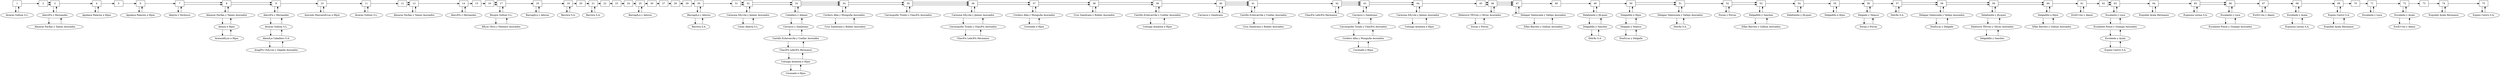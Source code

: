 digraph getAll {
graph[splines="ortho"];
Lista1[label="1",shape="box"];
elemento1[label="Alcaraz Gollum S.L."];
Lista1->elemento1;
 elemento1->Lista1;
Lista2[label="2",shape="box"];
Lista1->Lista2;
Lista3[label="3",shape="box"];
elemento2[label="AlarcÃ³n y Hernandes"];
Lista3->elemento2;
 elemento2->Lista3;
Lista2->Lista3;
elemento3[label="Almaraz FarÃ­as y Tamez Asociados",];
elemento2->elemento3;
 elemento3->elemento2;Lista2->Lista3;
Lista4[label="4",shape="box"];
elemento4[label="Apodaca Palacios e Hijos"];
Lista4->elemento4;
 elemento4->Lista4;
Lista3->Lista4;
Lista5[label="5",shape="box"];
Lista4->Lista5;
Lista6[label="6",shape="box"];
elemento5[label="Apodaca Palacios e Hijos"];
Lista6->elemento5;
 elemento5->Lista6;
Lista5->Lista6;
Lista7[label="7",shape="box"];
elemento6[label="Abeyta y Verduzco"];
Lista7->elemento6;
 elemento6->Lista7;
Lista6->Lista7;
Lista8[label="8",shape="box"];
Lista7->Lista8;
elemento7[label="Almaraz FarÃ­as y Tamez Asociados"];
Lista8->elemento7;
 elemento7->Lista8;
elemento8[label="Alonzo e Hijos",];
elemento7->elemento8;
 elemento8->elemento7;elemento9[label="ArmendÃ¡riz e Hijos",];
elemento8->elemento9;
 elemento9->elemento8;Lista7->Lista8;
Lista9[label="9",shape="box"];
elemento10[label="AlarcÃ³n y Hernandes"];
Lista9->elemento10;
 elemento10->Lista9;
elemento11[label="Alcaraz Gollum S.L.",];
elemento10->elemento11;
 elemento11->elemento10;elemento12[label="AlemÃ¡n Caballero S.A.",];
elemento11->elemento12;
 elemento12->elemento11;Lista8->Lista9;
elemento13[label="AragÃ³n ChÃ¡vez y Zepeda Asociados",];
elemento12->elemento13;
 elemento13->elemento12;Lista8->Lista9;
Lista10[label="10",shape="box"];
elemento14[label="Acevedo MascareÃ±as e Hijos"];
Lista10->elemento14;
 elemento14->Lista10;
Lista9->Lista10;
Lista11[label="11",shape="box"];
elemento15[label="Alcaraz Gollum S.L."];
Lista11->elemento15;
 elemento15->Lista11;
Lista10->Lista11;
Lista12[label="12",shape="box"];
Lista11->Lista12;
Lista13[label="13",shape="box"];
Lista12->Lista13;
elemento16[label="Almaraz FarÃ­as y Tamez Asociados"];
Lista13->elemento16;
 elemento16->Lista13;
Lista12->Lista13;
Lista14[label="14",shape="box"];
elemento17[label="AlarcÃ³n y Hernandes"];
Lista14->elemento17;
 elemento17->Lista14;
Lista13->Lista14;
Lista15[label="15",shape="box"];
Lista14->Lista15;
Lista16[label="16",shape="box"];
Lista15->Lista16;
Lista17[label="17",shape="box"];
elemento18[label="Burgos Gollum S.L."];
Lista17->elemento18;
 elemento18->Lista17;
Lista16->Lista17;
elemento19[label="BÃ¡ez Olivo y Montero Asociados",];
elemento18->elemento19;
 elemento19->elemento18;Lista16->Lista17;
Lista18[label="18",shape="box"];
elemento20[label="BarragÃ¡n y Adorno"];
Lista18->elemento20;
 elemento20->Lista18;
Lista17->Lista18;
Lista19[label="19",shape="box"];
elemento21[label="Barrera S.A."];
Lista19->elemento21;
 elemento21->Lista19;
Lista18->Lista19;
Lista20[label="20",shape="box"];
Lista19->Lista20;
Lista21[label="21",shape="box"];
elemento22[label="Barrera S.A."];
Lista21->elemento22;
 elemento22->Lista21;
Lista20->Lista21;
Lista22[label="22",shape="box"];
Lista21->Lista22;
Lista23[label="23",shape="box"];
Lista22->Lista23;
Lista24[label="24",shape="box"];
Lista23->Lista24;
Lista25[label="25",shape="box"];
elemento23[label="BarragÃ¡n y Adorno"];
Lista25->elemento23;
 elemento23->Lista25;
Lista24->Lista25;
Lista26[label="26",shape="box"];
Lista25->Lista26;
Lista27[label="27",shape="box"];
Lista26->Lista27;
Lista28[label="28",shape="box"];
Lista27->Lista28;
Lista29[label="29",shape="box"];
Lista28->Lista29;
Lista30[label="30",shape="box"];
elemento24[label="BarragÃ¡n y Adorno"];
Lista30->elemento24;
 elemento24->Lista30;
elemento25[label="Barrera S.A.",];
elemento24->elemento25;
 elemento25->elemento24;Lista29->Lista30;
Lista31[label="31",shape="box"];
Lista30->Lista31;
Lista32[label="32",shape="box"];
Lista31->Lista32;
elemento26[label="Carmona DÃ¡vila y Jaimes Asociados"];
Lista32->elemento26;
 elemento26->Lista32;
elemento27[label="Casas Abeyta S.L.",];
elemento26->elemento27;
 elemento27->elemento26;Lista31->Lista32;
Lista33[label="33",shape="box"];
elemento28[label="Caballero y Adame"];
Lista33->elemento28;
 elemento28->Lista33;
elemento29[label="Carrasco y Zambrano",];
elemento28->elemento29;
 elemento29->elemento28;Lista32->Lista33;
elemento30[label="Castillo EchevarrÃ­a y Cuellar Asociados",];
elemento29->elemento30;
 elemento30->elemento29;elemento31[label="ChacÃ³n LebrÃ³n Hermanos",];
elemento30->elemento31;
 elemento31->elemento30;elemento32[label="Colunga Armenta e Hijos",];
elemento31->elemento32;
 elemento32->elemento31;elemento33[label="Coronado e Hijos",];
elemento32->elemento33;
 elemento33->elemento32;Lista32->Lista33;
Lista34[label="34",shape="box"];
Lista33->Lista34;
elemento34[label="Cordero Alba y MunguÃ­a Asociados"];
Lista34->elemento34;
 elemento34->Lista34;
Lista33->Lista34;
elemento35[label="Cruz Zambrano y Robles Asociados",];
elemento34->elemento35;
 elemento35->elemento34;Lista33->Lista34;
Lista35[label="35",shape="box"];
Lista34->Lista35;
elemento36[label="Carrasquillo Tirado y ChacÃ³n Asociados"];
Lista35->elemento36;
 elemento36->Lista35;
Lista34->Lista35;
Lista36[label="36",shape="box"];
Lista35->Lista36;
elemento37[label="Carmona DÃ¡vila y Jaimes Asociados"];
Lista36->elemento37;
 elemento37->Lista36;
Lista35->Lista36;
elemento38[label="Carrasquillo Tirado y ChacÃ³n Asociados",];
elemento37->elemento38;
 elemento38->elemento37;elemento39[label="ChacÃ³n LebrÃ³n Hermanos",];
elemento38->elemento39;
 elemento39->elemento38;Lista35->Lista36;
Lista37[label="37",shape="box"];
Lista36->Lista37;
elemento40[label="Cordero Alba y MunguÃ­a Asociados"];
Lista37->elemento40;
 elemento40->Lista37;
elemento41[label="Coronado e Hijos",];
elemento40->elemento41;
 elemento41->elemento40;Lista36->Lista37;
Lista38[label="38",shape="box"];
Lista37->Lista38;
elemento42[label="Cruz Zambrano y Robles Asociados"];
Lista38->elemento42;
 elemento42->Lista38;
Lista37->Lista38;
Lista39[label="39",shape="box"];
Lista38->Lista39;
elemento43[label="Castillo EchevarrÃ­a y Cuellar Asociados"];
Lista39->elemento43;
 elemento43->Lista39;
elemento44[label="Colunga Armenta e Hijos",];
elemento43->elemento44;
 elemento44->elemento43;Lista38->Lista39;
Lista40[label="40",shape="box"];
elemento45[label="Carrasco y Zambrano"];
Lista40->elemento45;
 elemento45->Lista40;
Lista39->Lista40;
Lista41[label="41",shape="box"];
Lista40->Lista41;
elemento46[label="Castillo EchevarrÃ­a y Cuellar Asociados"];
Lista41->elemento46;
 elemento46->Lista41;
Lista40->Lista41;
elemento47[label="Cruz Zambrano y Robles Asociados",];
elemento46->elemento47;
 elemento47->elemento46;Lista40->Lista41;
Lista42[label="42",shape="box"];
elemento48[label="ChacÃ³n LebrÃ³n Hermanos"];
Lista42->elemento48;
 elemento48->Lista42;
Lista41->Lista42;
Lista43[label="43",shape="box"];
elemento49[label="Carrasco y Zambrano"];
Lista43->elemento49;
 elemento49->Lista43;
Lista42->Lista43;
elemento50[label="Carrasquillo Tirado y ChacÃ³n Asociados",];
elemento49->elemento50;
 elemento50->elemento49;Lista42->Lista43;
elemento51[label="Cordero Alba y MunguÃ­a Asociados",];
elemento50->elemento51;
 elemento51->elemento50;elemento52[label="Coronado e Hijos",];
elemento51->elemento52;
 elemento52->elemento51;Lista42->Lista43;
Lista44[label="44",shape="box"];
Lista43->Lista44;
elemento53[label="Carmona DÃ¡vila y Jaimes Asociados"];
Lista44->elemento53;
 elemento53->Lista44;
elemento54[label="Colunga Armenta e Hijos",];
elemento53->elemento54;
 elemento54->elemento53;Lista43->Lista44;
Lista45[label="45",shape="box"];
Lista44->Lista45;
Lista46[label="46",shape="box"];
Lista45->Lista46;
elemento55[label="Delatorre TÃ³rrez y Olivas Asociados"];
Lista46->elemento55;
 elemento55->Lista46;
elemento56[label="Duran y Porras",];
elemento55->elemento56;
 elemento56->elemento55;Lista45->Lista46;
Lista47[label="47",shape="box"];
Lista46->Lista47;
elemento57[label="Delapaz Valenzuela y Vallejo Asociados"];
Lista47->elemento57;
 elemento57->Lista47;
Lista46->Lista47;
elemento58[label="DÃ­az Barreto y Gollum Asociados",];
elemento57->elemento58;
 elemento58->elemento57;Lista46->Lista47;
Lista48[label="48",shape="box"];
Lista47->Lista48;
Lista49[label="49",shape="box"];
elemento59[label="Delafuente y JÃ¡quez"];
Lista49->elemento59;
 elemento59->Lista49;
elemento60[label="Delgadillo y Sanches",];
elemento59->elemento60;
 elemento60->elemento59;elemento61[label="DelrÃ­o S.A.",];
elemento60->elemento61;
 elemento61->elemento60;Lista48->Lista49;
Lista50[label="50",shape="box"];
elemento62[label="Delgadillo e Hijos"];
Lista50->elemento62;
 elemento62->Lista50;
elemento63[label="Delgado y Velasco",];
elemento62->elemento63;
 elemento63->elemento62;elemento64[label="DueÃ±as y Delgado",];
elemento63->elemento64;
 elemento64->elemento63;Lista49->Lista50;
Lista51[label="51",shape="box"];
Lista50->Lista51;
elemento65[label="Delapaz Valenzuela y Vallejo Asociados"];
Lista51->elemento65;
 elemento65->Lista51;
elemento66[label="DelrÃ­o S.A.",];
elemento65->elemento66;
 elemento66->elemento65;Lista50->Lista51;
Lista52[label="52",shape="box"];
elemento67[label="Duran y Porras"];
Lista52->elemento67;
 elemento67->Lista52;
Lista51->Lista52;
Lista53[label="53",shape="box"];
elemento68[label="Delgadillo y Sanches"];
Lista53->elemento68;
 elemento68->Lista53;
Lista52->Lista53;
elemento69[label="DÃ­az Barreto y Gollum Asociados",];
elemento68->elemento69;
 elemento69->elemento68;Lista52->Lista53;
Lista54[label="54",shape="box"];
elemento70[label="Delafuente y JÃ¡quez"];
Lista54->elemento70;
 elemento70->Lista54;
Lista53->Lista54;
Lista55[label="55",shape="box"];
elemento71[label="Delgadillo e Hijos"];
Lista55->elemento71;
 elemento71->Lista55;
Lista54->Lista55;
Lista56[label="56",shape="box"];
elemento72[label="Delgado y Velasco"];
Lista56->elemento72;
 elemento72->Lista56;
elemento73[label="Duran y Porras",];
elemento72->elemento73;
 elemento73->elemento72;Lista55->Lista56;
Lista57[label="57",shape="box"];
elemento74[label="DelrÃ­o S.A."];
Lista57->elemento74;
 elemento74->Lista57;
Lista56->Lista57;
Lista58[label="58",shape="box"];
Lista57->Lista58;
elemento75[label="Delapaz Valenzuela y Vallejo Asociados"];
Lista58->elemento75;
 elemento75->Lista58;
elemento76[label="DueÃ±as y Delgado",];
elemento75->elemento76;
 elemento76->elemento75;Lista57->Lista58;
Lista59[label="59",shape="box"];
elemento77[label="Delafuente y JÃ¡quez"];
Lista59->elemento77;
 elemento77->Lista59;
Lista58->Lista59;
elemento78[label="Delatorre TÃ³rrez y Olivas Asociados",];
elemento77->elemento78;
 elemento78->elemento77;elemento79[label="Delgadillo y Sanches",];
elemento78->elemento79;
 elemento79->elemento78;Lista58->Lista59;
Lista60[label="60",shape="box"];
elemento80[label="Delgadillo e Hijos"];
Lista60->elemento80;
 elemento80->Lista60;
Lista59->Lista60;
elemento81[label="DÃ­az Barreto y Gollum Asociados",];
elemento80->elemento81;
 elemento81->elemento80;Lista59->Lista60;
Lista61[label="61",shape="box"];
elemento82[label="EstÃ©vez y Alaniz"];
Lista61->elemento82;
 elemento82->Lista61;
Lista60->Lista61;
Lista62[label="62",shape="box"];
Lista61->Lista62;
Lista63[label="63",shape="box"];
elemento83[label="Escalante y Loya"];
Lista63->elemento83;
 elemento83->Lista63;
Lista62->Lista63;
elemento84[label="Escalante Ponce y Ocampo Asociados",];
elemento83->elemento84;
 elemento84->elemento83;elemento85[label="Escobedo y Ayala",];
elemento84->elemento85;
 elemento85->elemento84;elemento86[label="Espino Castro S.A.",];
elemento85->elemento86;
 elemento86->elemento85;Lista62->Lista63;
Lista64[label="64",shape="box"];
elemento87[label="Esquibel Ayala Hermanos"];
Lista64->elemento87;
 elemento87->Lista64;
Lista63->Lista64;
Lista65[label="65",shape="box"];
elemento88[label="Espinosa Lerma S.A."];
Lista65->elemento88;
 elemento88->Lista65;
Lista64->Lista65;
Lista66[label="66",shape="box"];
elemento89[label="Escalante y Loya"];
Lista66->elemento89;
 elemento89->Lista66;
Lista65->Lista66;
elemento90[label="Escalante Ponce y Ocampo Asociados",];
elemento89->elemento90;
 elemento90->elemento89;Lista65->Lista66;
Lista67[label="67",shape="box"];
elemento91[label="EstÃ©vez y Alaniz"];
Lista67->elemento91;
 elemento91->Lista67;
Lista66->Lista67;
Lista68[label="68",shape="box"];
elemento92[label="Escobedo y Ayala"];
Lista68->elemento92;
 elemento92->Lista68;
elemento93[label="Espinosa Lerma S.A.",];
elemento92->elemento93;
 elemento93->elemento92;Lista67->Lista68;
Lista69[label="69",shape="box"];
elemento94[label="Espino Castro S.A."];
Lista69->elemento94;
 elemento94->Lista69;
elemento95[label="Esquibel Ayala Hermanos",];
elemento94->elemento95;
 elemento95->elemento94;Lista68->Lista69;
Lista70[label="70",shape="box"];
Lista69->Lista70;
Lista71[label="71",shape="box"];
elemento96[label="Escalante y Loya"];
Lista71->elemento96;
 elemento96->Lista71;
Lista70->Lista71;
Lista72[label="72",shape="box"];
elemento97[label="Escobedo y Ayala"];
Lista72->elemento97;
 elemento97->Lista72;
elemento98[label="EstÃ©vez y Alaniz",];
elemento97->elemento98;
 elemento98->elemento97;Lista71->Lista72;
Lista73[label="73",shape="box"];
Lista72->Lista73;
Lista74[label="74",shape="box"];
elemento99[label="Esquibel Ayala Hermanos"];
Lista74->elemento99;
 elemento99->Lista74;
Lista73->Lista74;
Lista75[label="75",shape="box"];
elemento100[label="Espino Castro S.A."];
Lista75->elemento100;
 elemento100->Lista75;
Lista74->Lista75;
{rank="same";Lista1;Lista2;Lista3;Lista4;Lista5;Lista6;Lista7;Lista8;Lista9;Lista10;Lista11;Lista12;Lista13;Lista14;Lista15;Lista16;Lista17;Lista18;Lista19;Lista20;Lista21;Lista22;Lista23;Lista24;Lista25;Lista26;Lista27;Lista28;Lista29;Lista30;Lista31;Lista32;Lista33;Lista34;Lista35;Lista36;Lista37;Lista38;Lista39;Lista40;Lista41;Lista42;Lista43;Lista44;Lista45;Lista46;Lista47;Lista48;Lista49;Lista50;Lista51;Lista52;Lista53;Lista54;Lista55;Lista56;Lista57;Lista58;Lista59;Lista60;Lista61;Lista62;Lista63;Lista64;Lista65;Lista66;Lista67;Lista68;Lista69;Lista70;Lista71;Lista72;Lista73;Lista74;Lista75;}}